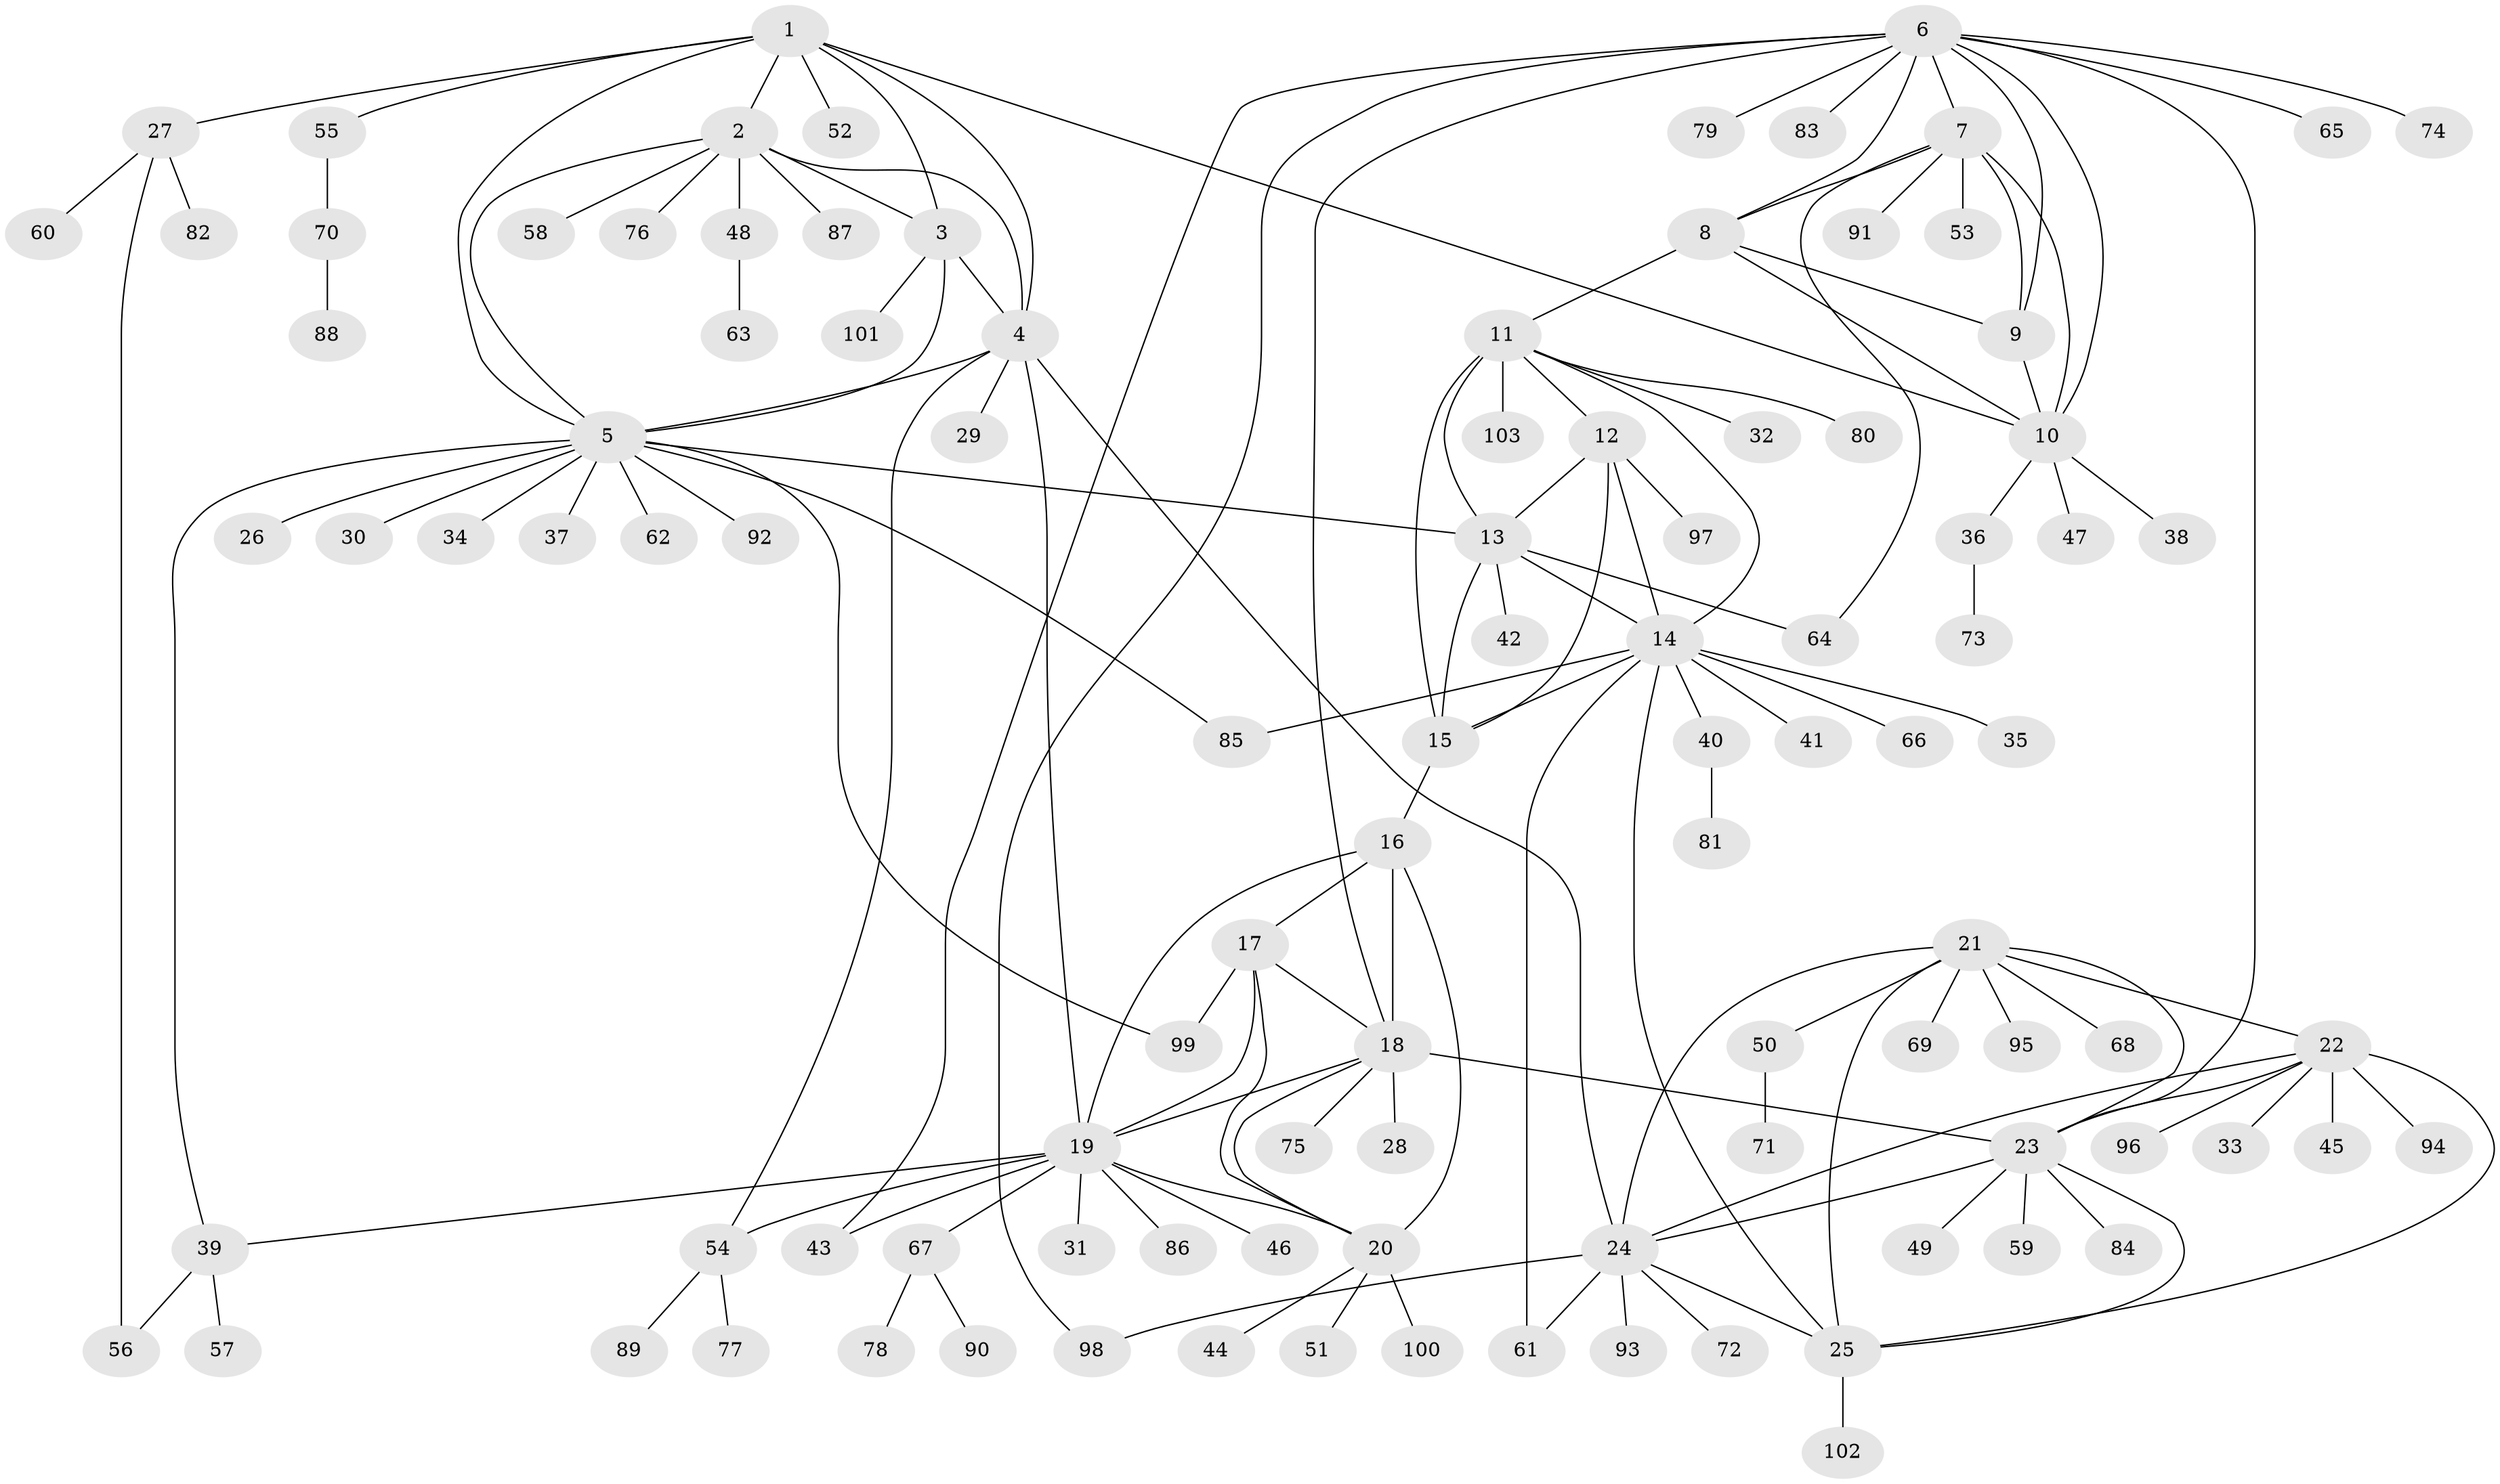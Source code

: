 // Generated by graph-tools (version 1.1) at 2025/26/03/09/25 03:26:43]
// undirected, 103 vertices, 147 edges
graph export_dot {
graph [start="1"]
  node [color=gray90,style=filled];
  1;
  2;
  3;
  4;
  5;
  6;
  7;
  8;
  9;
  10;
  11;
  12;
  13;
  14;
  15;
  16;
  17;
  18;
  19;
  20;
  21;
  22;
  23;
  24;
  25;
  26;
  27;
  28;
  29;
  30;
  31;
  32;
  33;
  34;
  35;
  36;
  37;
  38;
  39;
  40;
  41;
  42;
  43;
  44;
  45;
  46;
  47;
  48;
  49;
  50;
  51;
  52;
  53;
  54;
  55;
  56;
  57;
  58;
  59;
  60;
  61;
  62;
  63;
  64;
  65;
  66;
  67;
  68;
  69;
  70;
  71;
  72;
  73;
  74;
  75;
  76;
  77;
  78;
  79;
  80;
  81;
  82;
  83;
  84;
  85;
  86;
  87;
  88;
  89;
  90;
  91;
  92;
  93;
  94;
  95;
  96;
  97;
  98;
  99;
  100;
  101;
  102;
  103;
  1 -- 2;
  1 -- 3;
  1 -- 4;
  1 -- 5;
  1 -- 10;
  1 -- 27;
  1 -- 52;
  1 -- 55;
  2 -- 3;
  2 -- 4;
  2 -- 5;
  2 -- 48;
  2 -- 58;
  2 -- 76;
  2 -- 87;
  3 -- 4;
  3 -- 5;
  3 -- 101;
  4 -- 5;
  4 -- 19;
  4 -- 24;
  4 -- 29;
  4 -- 54;
  5 -- 13;
  5 -- 26;
  5 -- 30;
  5 -- 34;
  5 -- 37;
  5 -- 39;
  5 -- 62;
  5 -- 85;
  5 -- 92;
  5 -- 99;
  6 -- 7;
  6 -- 8;
  6 -- 9;
  6 -- 10;
  6 -- 18;
  6 -- 23;
  6 -- 43;
  6 -- 65;
  6 -- 74;
  6 -- 79;
  6 -- 83;
  6 -- 98;
  7 -- 8;
  7 -- 9;
  7 -- 10;
  7 -- 53;
  7 -- 64;
  7 -- 91;
  8 -- 9;
  8 -- 10;
  8 -- 11;
  9 -- 10;
  10 -- 36;
  10 -- 38;
  10 -- 47;
  11 -- 12;
  11 -- 13;
  11 -- 14;
  11 -- 15;
  11 -- 32;
  11 -- 80;
  11 -- 103;
  12 -- 13;
  12 -- 14;
  12 -- 15;
  12 -- 97;
  13 -- 14;
  13 -- 15;
  13 -- 42;
  13 -- 64;
  14 -- 15;
  14 -- 25;
  14 -- 35;
  14 -- 40;
  14 -- 41;
  14 -- 61;
  14 -- 66;
  14 -- 85;
  15 -- 16;
  16 -- 17;
  16 -- 18;
  16 -- 19;
  16 -- 20;
  17 -- 18;
  17 -- 19;
  17 -- 20;
  17 -- 99;
  18 -- 19;
  18 -- 20;
  18 -- 23;
  18 -- 28;
  18 -- 75;
  19 -- 20;
  19 -- 31;
  19 -- 39;
  19 -- 43;
  19 -- 46;
  19 -- 54;
  19 -- 67;
  19 -- 86;
  20 -- 44;
  20 -- 51;
  20 -- 100;
  21 -- 22;
  21 -- 23;
  21 -- 24;
  21 -- 25;
  21 -- 50;
  21 -- 68;
  21 -- 69;
  21 -- 95;
  22 -- 23;
  22 -- 24;
  22 -- 25;
  22 -- 33;
  22 -- 45;
  22 -- 94;
  22 -- 96;
  23 -- 24;
  23 -- 25;
  23 -- 49;
  23 -- 59;
  23 -- 84;
  24 -- 25;
  24 -- 61;
  24 -- 72;
  24 -- 93;
  24 -- 98;
  25 -- 102;
  27 -- 56;
  27 -- 60;
  27 -- 82;
  36 -- 73;
  39 -- 56;
  39 -- 57;
  40 -- 81;
  48 -- 63;
  50 -- 71;
  54 -- 77;
  54 -- 89;
  55 -- 70;
  67 -- 78;
  67 -- 90;
  70 -- 88;
}
